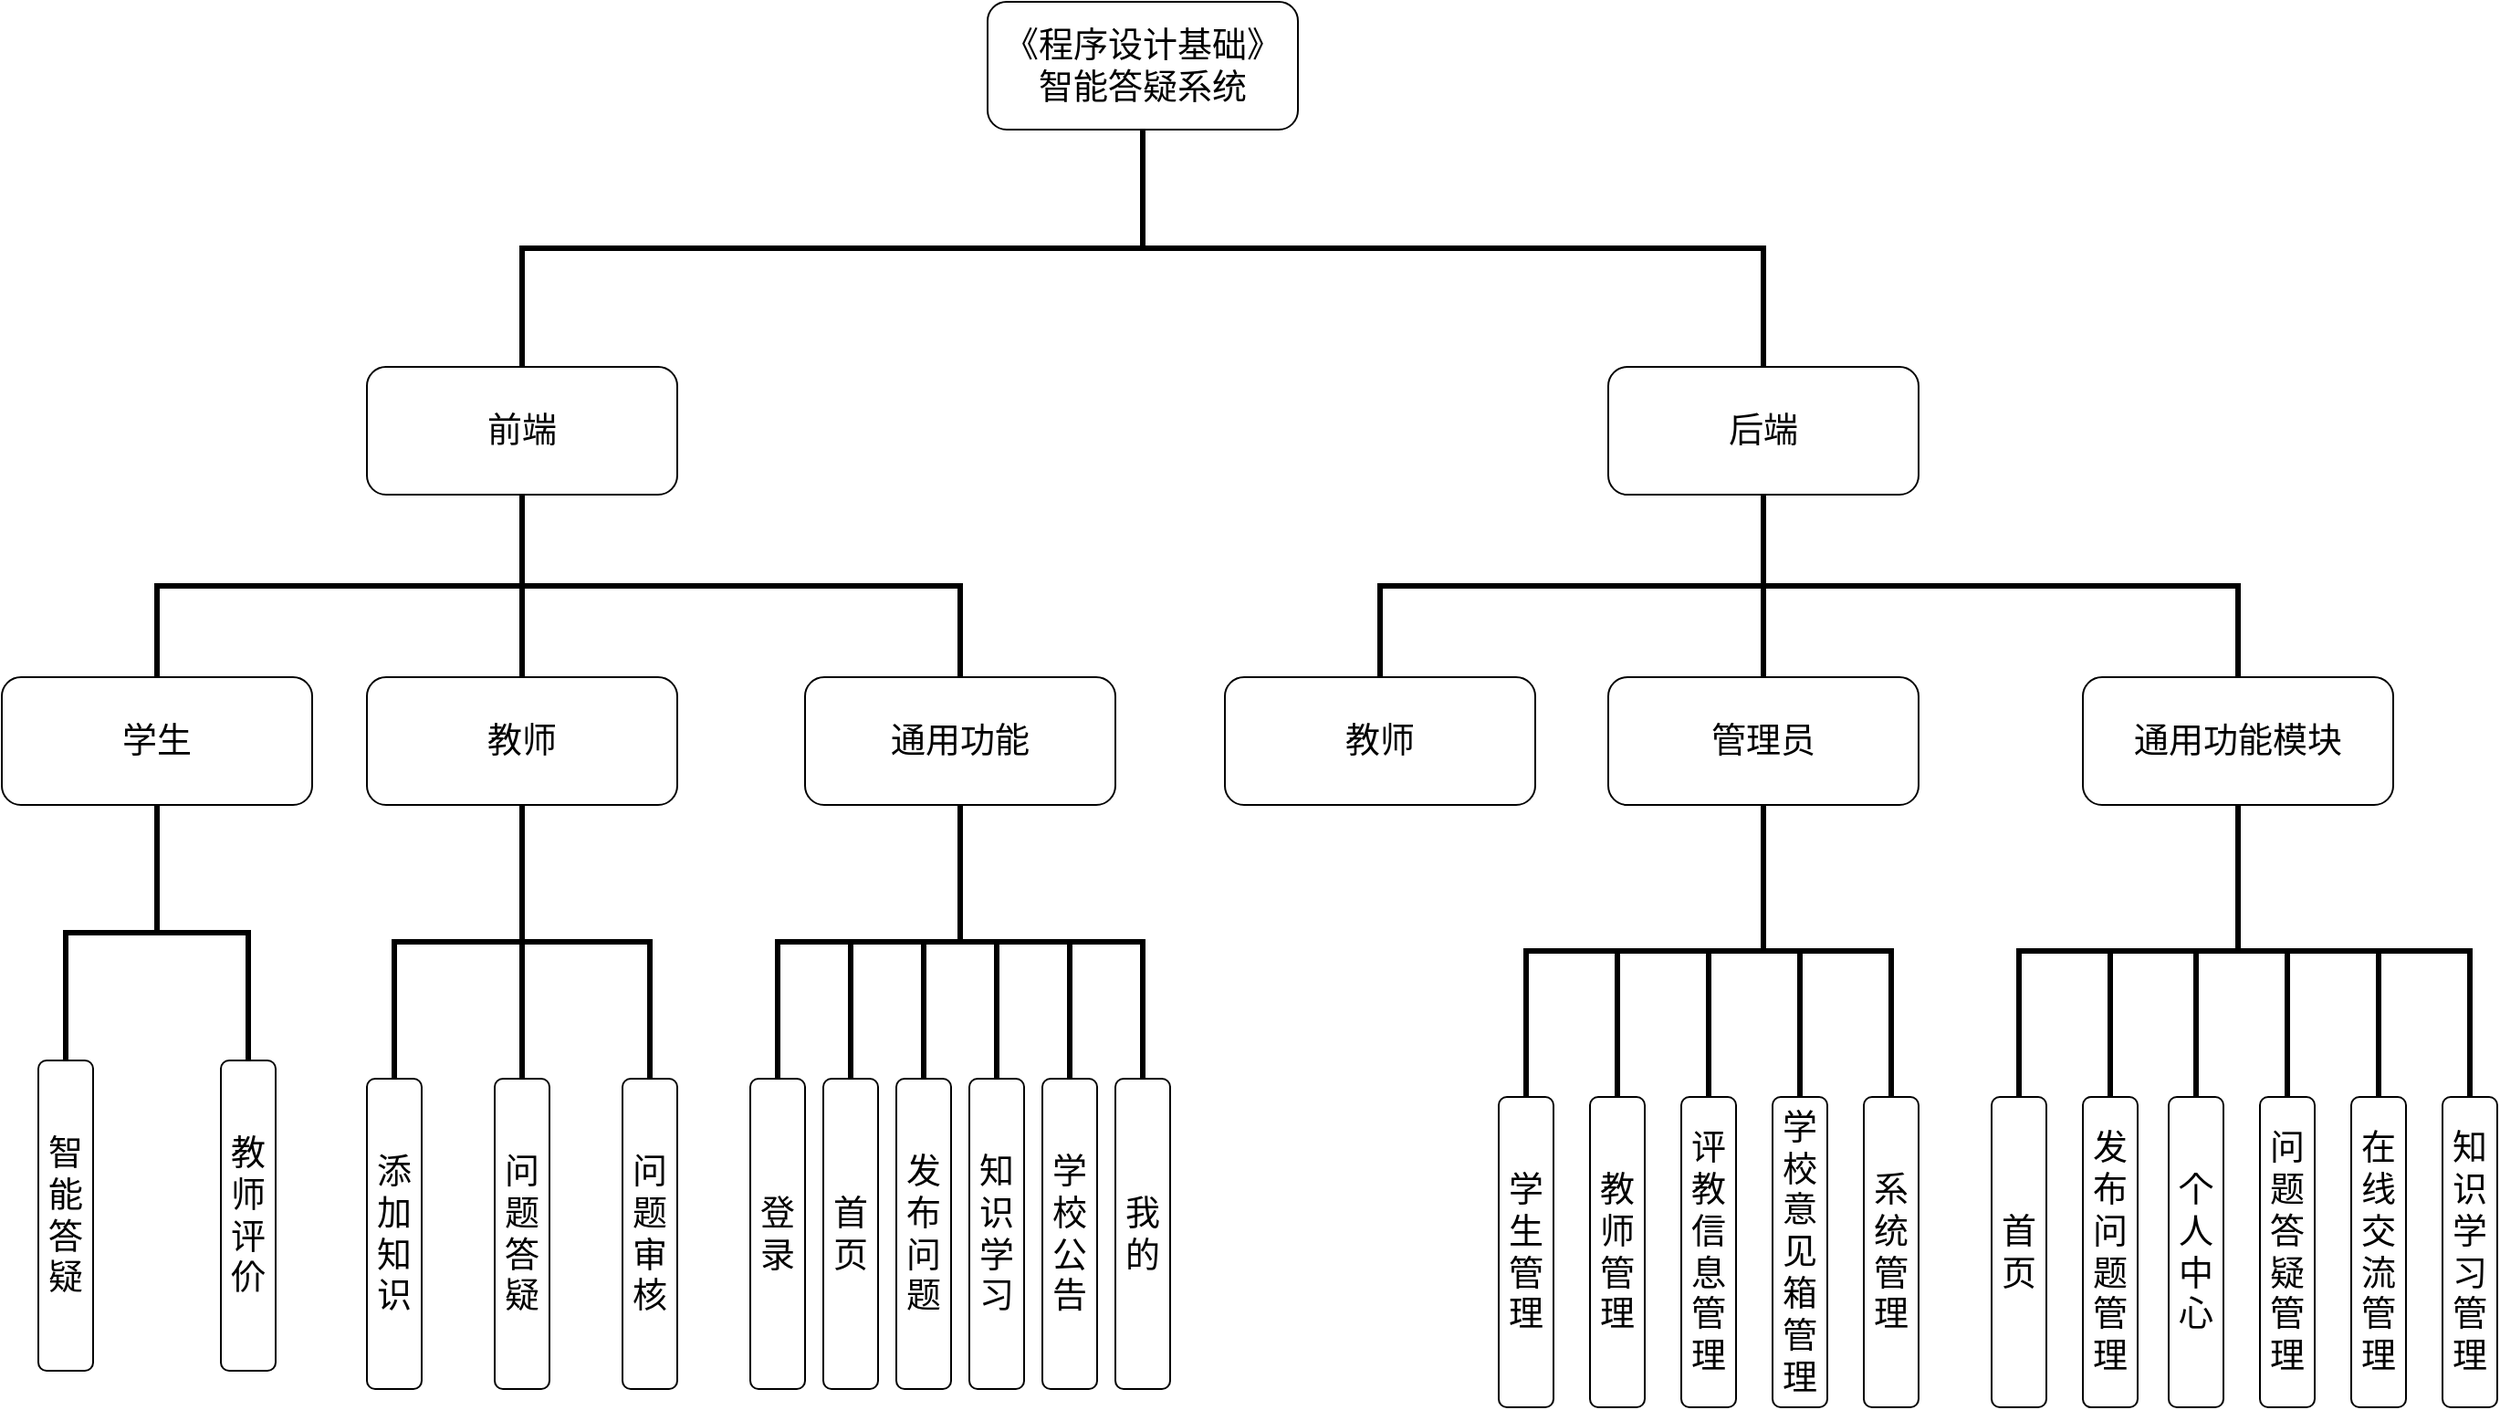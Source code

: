 <mxfile version="21.3.0" type="github">
  <diagram name="第 1 页" id="jqJrd9Sck8A6dQ75Ne0t">
    <mxGraphModel dx="2500" dy="2087" grid="1" gridSize="10" guides="1" tooltips="1" connect="1" arrows="1" fold="1" page="1" pageScale="1" pageWidth="827" pageHeight="1169" math="0" shadow="0">
      <root>
        <mxCell id="0" />
        <mxCell id="1" parent="0" />
        <mxCell id="ayN-ifdYic-fvMNJGLhU-4" style="edgeStyle=orthogonalEdgeStyle;rounded=0;orthogonalLoop=1;jettySize=auto;html=1;exitX=0.5;exitY=1;exitDx=0;exitDy=0;entryX=0.5;entryY=0;entryDx=0;entryDy=0;endArrow=none;endFill=0;strokeWidth=3;" parent="1" source="ayN-ifdYic-fvMNJGLhU-1" target="ayN-ifdYic-fvMNJGLhU-2" edge="1">
          <mxGeometry relative="1" as="geometry" />
        </mxCell>
        <mxCell id="ayN-ifdYic-fvMNJGLhU-5" style="edgeStyle=orthogonalEdgeStyle;shape=connector;rounded=0;orthogonalLoop=1;jettySize=auto;html=1;exitX=0.5;exitY=1;exitDx=0;exitDy=0;entryX=0.5;entryY=0;entryDx=0;entryDy=0;labelBackgroundColor=default;strokeWidth=3;fontFamily=Helvetica;fontSize=11;fontColor=default;endArrow=none;endFill=0;" parent="1" source="ayN-ifdYic-fvMNJGLhU-1" target="ayN-ifdYic-fvMNJGLhU-3" edge="1">
          <mxGeometry relative="1" as="geometry" />
        </mxCell>
        <mxCell id="ayN-ifdYic-fvMNJGLhU-1" value="《程序设计基础》智能答疑系统" style="rounded=1;whiteSpace=wrap;html=1;fontSize=19;" parent="1" vertex="1">
          <mxGeometry x="160" y="-220" width="170" height="70" as="geometry" />
        </mxCell>
        <mxCell id="ayN-ifdYic-fvMNJGLhU-12" style="edgeStyle=orthogonalEdgeStyle;shape=connector;rounded=0;orthogonalLoop=1;jettySize=auto;html=1;exitX=0.5;exitY=1;exitDx=0;exitDy=0;entryX=0.5;entryY=0;entryDx=0;entryDy=0;labelBackgroundColor=default;strokeWidth=3;fontFamily=Helvetica;fontSize=11;fontColor=default;endArrow=none;endFill=0;" parent="1" source="ayN-ifdYic-fvMNJGLhU-2" target="ayN-ifdYic-fvMNJGLhU-6" edge="1">
          <mxGeometry relative="1" as="geometry" />
        </mxCell>
        <mxCell id="ayN-ifdYic-fvMNJGLhU-13" style="edgeStyle=orthogonalEdgeStyle;shape=connector;rounded=0;orthogonalLoop=1;jettySize=auto;html=1;exitX=0.5;exitY=1;exitDx=0;exitDy=0;entryX=0.5;entryY=0;entryDx=0;entryDy=0;labelBackgroundColor=default;strokeWidth=3;fontFamily=Helvetica;fontSize=11;fontColor=default;endArrow=none;endFill=0;" parent="1" source="ayN-ifdYic-fvMNJGLhU-2" target="ayN-ifdYic-fvMNJGLhU-7" edge="1">
          <mxGeometry relative="1" as="geometry" />
        </mxCell>
        <mxCell id="ayN-ifdYic-fvMNJGLhU-14" style="edgeStyle=orthogonalEdgeStyle;shape=connector;rounded=0;orthogonalLoop=1;jettySize=auto;html=1;exitX=0.5;exitY=1;exitDx=0;exitDy=0;entryX=0.5;entryY=0;entryDx=0;entryDy=0;labelBackgroundColor=default;strokeWidth=3;fontFamily=Helvetica;fontSize=11;fontColor=default;endArrow=none;endFill=0;" parent="1" source="ayN-ifdYic-fvMNJGLhU-2" target="ayN-ifdYic-fvMNJGLhU-8" edge="1">
          <mxGeometry relative="1" as="geometry" />
        </mxCell>
        <mxCell id="ayN-ifdYic-fvMNJGLhU-2" value="前端" style="rounded=1;whiteSpace=wrap;html=1;fontSize=19;" parent="1" vertex="1">
          <mxGeometry x="-180" y="-20" width="170" height="70" as="geometry" />
        </mxCell>
        <mxCell id="ayN-ifdYic-fvMNJGLhU-15" style="edgeStyle=orthogonalEdgeStyle;shape=connector;rounded=0;orthogonalLoop=1;jettySize=auto;html=1;exitX=0.5;exitY=1;exitDx=0;exitDy=0;entryX=0.5;entryY=0;entryDx=0;entryDy=0;labelBackgroundColor=default;strokeWidth=3;fontFamily=Helvetica;fontSize=11;fontColor=default;endArrow=none;endFill=0;" parent="1" source="ayN-ifdYic-fvMNJGLhU-3" target="ayN-ifdYic-fvMNJGLhU-9" edge="1">
          <mxGeometry relative="1" as="geometry" />
        </mxCell>
        <mxCell id="ayN-ifdYic-fvMNJGLhU-16" style="edgeStyle=orthogonalEdgeStyle;shape=connector;rounded=0;orthogonalLoop=1;jettySize=auto;html=1;exitX=0.5;exitY=1;exitDx=0;exitDy=0;entryX=0.5;entryY=0;entryDx=0;entryDy=0;labelBackgroundColor=default;strokeWidth=3;fontFamily=Helvetica;fontSize=11;fontColor=default;endArrow=none;endFill=0;" parent="1" source="ayN-ifdYic-fvMNJGLhU-3" target="ayN-ifdYic-fvMNJGLhU-10" edge="1">
          <mxGeometry relative="1" as="geometry" />
        </mxCell>
        <mxCell id="ayN-ifdYic-fvMNJGLhU-17" style="edgeStyle=orthogonalEdgeStyle;shape=connector;rounded=0;orthogonalLoop=1;jettySize=auto;html=1;exitX=0.5;exitY=1;exitDx=0;exitDy=0;entryX=0.5;entryY=0;entryDx=0;entryDy=0;labelBackgroundColor=default;strokeWidth=3;fontFamily=Helvetica;fontSize=11;fontColor=default;endArrow=none;endFill=0;" parent="1" source="ayN-ifdYic-fvMNJGLhU-3" target="ayN-ifdYic-fvMNJGLhU-11" edge="1">
          <mxGeometry relative="1" as="geometry" />
        </mxCell>
        <mxCell id="ayN-ifdYic-fvMNJGLhU-3" value="后端" style="rounded=1;whiteSpace=wrap;html=1;fontSize=19;" parent="1" vertex="1">
          <mxGeometry x="500" y="-20" width="170" height="70" as="geometry" />
        </mxCell>
        <mxCell id="ayN-ifdYic-fvMNJGLhU-30" style="edgeStyle=orthogonalEdgeStyle;shape=connector;rounded=0;orthogonalLoop=1;jettySize=auto;html=1;exitX=0.5;exitY=1;exitDx=0;exitDy=0;entryX=0.5;entryY=1;entryDx=0;entryDy=0;labelBackgroundColor=default;strokeWidth=3;fontFamily=Helvetica;fontSize=11;fontColor=default;endArrow=none;endFill=0;" parent="1" source="ayN-ifdYic-fvMNJGLhU-6" target="ayN-ifdYic-fvMNJGLhU-28" edge="1">
          <mxGeometry relative="1" as="geometry" />
        </mxCell>
        <mxCell id="ayN-ifdYic-fvMNJGLhU-31" style="edgeStyle=orthogonalEdgeStyle;shape=connector;rounded=0;orthogonalLoop=1;jettySize=auto;html=1;exitX=0.5;exitY=1;exitDx=0;exitDy=0;entryX=0.5;entryY=1;entryDx=0;entryDy=0;labelBackgroundColor=default;strokeWidth=3;fontFamily=Helvetica;fontSize=11;fontColor=default;endArrow=none;endFill=0;" parent="1" source="ayN-ifdYic-fvMNJGLhU-6" target="ayN-ifdYic-fvMNJGLhU-29" edge="1">
          <mxGeometry relative="1" as="geometry" />
        </mxCell>
        <mxCell id="ayN-ifdYic-fvMNJGLhU-6" value="学生" style="rounded=1;whiteSpace=wrap;html=1;fontSize=19;" parent="1" vertex="1">
          <mxGeometry x="-380" y="150" width="170" height="70" as="geometry" />
        </mxCell>
        <mxCell id="ayN-ifdYic-fvMNJGLhU-32" style="edgeStyle=orthogonalEdgeStyle;shape=connector;rounded=0;orthogonalLoop=1;jettySize=auto;html=1;exitX=0.5;exitY=1;exitDx=0;exitDy=0;entryX=0.5;entryY=1;entryDx=0;entryDy=0;labelBackgroundColor=default;strokeWidth=3;fontFamily=Helvetica;fontSize=11;fontColor=default;endArrow=none;endFill=0;" parent="1" source="ayN-ifdYic-fvMNJGLhU-7" target="ayN-ifdYic-fvMNJGLhU-26" edge="1">
          <mxGeometry relative="1" as="geometry" />
        </mxCell>
        <mxCell id="ayN-ifdYic-fvMNJGLhU-7" value="教师" style="rounded=1;whiteSpace=wrap;html=1;fontSize=19;" parent="1" vertex="1">
          <mxGeometry x="-180" y="150" width="170" height="70" as="geometry" />
        </mxCell>
        <mxCell id="ayN-ifdYic-fvMNJGLhU-35" style="edgeStyle=orthogonalEdgeStyle;shape=connector;rounded=0;orthogonalLoop=1;jettySize=auto;html=1;exitX=0.5;exitY=1;exitDx=0;exitDy=0;entryX=0.5;entryY=1;entryDx=0;entryDy=0;labelBackgroundColor=default;strokeWidth=3;fontFamily=Helvetica;fontSize=11;fontColor=default;endArrow=none;endFill=0;" parent="1" source="ayN-ifdYic-fvMNJGLhU-8" target="ayN-ifdYic-fvMNJGLhU-18" edge="1">
          <mxGeometry relative="1" as="geometry" />
        </mxCell>
        <mxCell id="ayN-ifdYic-fvMNJGLhU-8" value="通用功能" style="rounded=1;whiteSpace=wrap;html=1;fontSize=19;" parent="1" vertex="1">
          <mxGeometry x="60" y="150" width="170" height="70" as="geometry" />
        </mxCell>
        <mxCell id="ayN-ifdYic-fvMNJGLhU-9" value="教师" style="rounded=1;whiteSpace=wrap;html=1;fontSize=19;" parent="1" vertex="1">
          <mxGeometry x="290" y="150" width="170" height="70" as="geometry" />
        </mxCell>
        <mxCell id="ayN-ifdYic-fvMNJGLhU-55" style="edgeStyle=orthogonalEdgeStyle;shape=connector;rounded=0;orthogonalLoop=1;jettySize=auto;html=1;exitX=0.5;exitY=1;exitDx=0;exitDy=0;entryX=0.5;entryY=1;entryDx=0;entryDy=0;labelBackgroundColor=default;strokeWidth=3;fontFamily=Helvetica;fontSize=11;fontColor=default;endArrow=none;endFill=0;" parent="1" source="ayN-ifdYic-fvMNJGLhU-10" target="ayN-ifdYic-fvMNJGLhU-50" edge="1">
          <mxGeometry relative="1" as="geometry" />
        </mxCell>
        <mxCell id="ayN-ifdYic-fvMNJGLhU-57" style="edgeStyle=orthogonalEdgeStyle;shape=connector;rounded=0;orthogonalLoop=1;jettySize=auto;html=1;exitX=0.5;exitY=1;exitDx=0;exitDy=0;entryX=0.5;entryY=1;entryDx=0;entryDy=0;labelBackgroundColor=default;strokeWidth=3;fontFamily=Helvetica;fontSize=11;fontColor=default;endArrow=none;endFill=0;" parent="1" source="ayN-ifdYic-fvMNJGLhU-10" target="ayN-ifdYic-fvMNJGLhU-49" edge="1">
          <mxGeometry relative="1" as="geometry" />
        </mxCell>
        <mxCell id="ayN-ifdYic-fvMNJGLhU-59" style="edgeStyle=orthogonalEdgeStyle;shape=connector;rounded=0;orthogonalLoop=1;jettySize=auto;html=1;exitX=0.5;exitY=1;exitDx=0;exitDy=0;entryX=0.5;entryY=1;entryDx=0;entryDy=0;labelBackgroundColor=default;strokeWidth=3;fontFamily=Helvetica;fontSize=11;fontColor=default;endArrow=none;endFill=0;" parent="1" source="ayN-ifdYic-fvMNJGLhU-10" target="ayN-ifdYic-fvMNJGLhU-46" edge="1">
          <mxGeometry relative="1" as="geometry" />
        </mxCell>
        <mxCell id="ayN-ifdYic-fvMNJGLhU-61" style="edgeStyle=orthogonalEdgeStyle;shape=connector;rounded=0;orthogonalLoop=1;jettySize=auto;html=1;exitX=0.5;exitY=1;exitDx=0;exitDy=0;entryX=0.5;entryY=1;entryDx=0;entryDy=0;labelBackgroundColor=default;strokeWidth=3;fontFamily=Helvetica;fontSize=11;fontColor=default;endArrow=none;endFill=0;" parent="1" source="ayN-ifdYic-fvMNJGLhU-10" target="ayN-ifdYic-fvMNJGLhU-44" edge="1">
          <mxGeometry relative="1" as="geometry" />
        </mxCell>
        <mxCell id="ayN-ifdYic-fvMNJGLhU-63" style="edgeStyle=orthogonalEdgeStyle;shape=connector;rounded=0;orthogonalLoop=1;jettySize=auto;html=1;exitX=0.5;exitY=1;exitDx=0;exitDy=0;entryX=0.5;entryY=1;entryDx=0;entryDy=0;labelBackgroundColor=default;strokeWidth=3;fontFamily=Helvetica;fontSize=11;fontColor=default;endArrow=none;endFill=0;" parent="1" source="ayN-ifdYic-fvMNJGLhU-10" target="ayN-ifdYic-fvMNJGLhU-43" edge="1">
          <mxGeometry relative="1" as="geometry" />
        </mxCell>
        <mxCell id="ayN-ifdYic-fvMNJGLhU-10" value="管理员" style="rounded=1;whiteSpace=wrap;html=1;fontSize=19;" parent="1" vertex="1">
          <mxGeometry x="500" y="150" width="170" height="70" as="geometry" />
        </mxCell>
        <mxCell id="ayN-ifdYic-fvMNJGLhU-56" style="edgeStyle=orthogonalEdgeStyle;shape=connector;rounded=0;orthogonalLoop=1;jettySize=auto;html=1;exitX=0.5;exitY=1;exitDx=0;exitDy=0;entryX=0.5;entryY=1;entryDx=0;entryDy=0;labelBackgroundColor=default;strokeWidth=3;fontFamily=Helvetica;fontSize=11;fontColor=default;endArrow=none;endFill=0;" parent="1" source="ayN-ifdYic-fvMNJGLhU-11" target="ayN-ifdYic-fvMNJGLhU-52" edge="1">
          <mxGeometry relative="1" as="geometry" />
        </mxCell>
        <mxCell id="ayN-ifdYic-fvMNJGLhU-58" style="edgeStyle=orthogonalEdgeStyle;shape=connector;rounded=0;orthogonalLoop=1;jettySize=auto;html=1;exitX=0.5;exitY=1;exitDx=0;exitDy=0;entryX=0.5;entryY=1;entryDx=0;entryDy=0;labelBackgroundColor=default;strokeWidth=3;fontFamily=Helvetica;fontSize=11;fontColor=default;endArrow=none;endFill=0;" parent="1" source="ayN-ifdYic-fvMNJGLhU-11" target="ayN-ifdYic-fvMNJGLhU-48" edge="1">
          <mxGeometry relative="1" as="geometry" />
        </mxCell>
        <mxCell id="ayN-ifdYic-fvMNJGLhU-60" style="edgeStyle=orthogonalEdgeStyle;shape=connector;rounded=0;orthogonalLoop=1;jettySize=auto;html=1;exitX=0.5;exitY=1;exitDx=0;exitDy=0;entryX=0.5;entryY=1;entryDx=0;entryDy=0;labelBackgroundColor=default;strokeWidth=3;fontFamily=Helvetica;fontSize=11;fontColor=default;endArrow=none;endFill=0;" parent="1" source="ayN-ifdYic-fvMNJGLhU-11" target="ayN-ifdYic-fvMNJGLhU-51" edge="1">
          <mxGeometry relative="1" as="geometry" />
        </mxCell>
        <mxCell id="ayN-ifdYic-fvMNJGLhU-62" style="edgeStyle=orthogonalEdgeStyle;shape=connector;rounded=0;orthogonalLoop=1;jettySize=auto;html=1;exitX=0.5;exitY=1;exitDx=0;exitDy=0;entryX=0.5;entryY=1;entryDx=0;entryDy=0;labelBackgroundColor=default;strokeWidth=3;fontFamily=Helvetica;fontSize=11;fontColor=default;endArrow=none;endFill=0;" parent="1" source="ayN-ifdYic-fvMNJGLhU-11" target="ayN-ifdYic-fvMNJGLhU-47" edge="1">
          <mxGeometry relative="1" as="geometry" />
        </mxCell>
        <mxCell id="ayN-ifdYic-fvMNJGLhU-64" style="edgeStyle=orthogonalEdgeStyle;shape=connector;rounded=0;orthogonalLoop=1;jettySize=auto;html=1;exitX=0.5;exitY=1;exitDx=0;exitDy=0;entryX=0.5;entryY=1;entryDx=0;entryDy=0;labelBackgroundColor=default;strokeWidth=3;fontFamily=Helvetica;fontSize=11;fontColor=default;endArrow=none;endFill=0;" parent="1" source="ayN-ifdYic-fvMNJGLhU-11" target="ayN-ifdYic-fvMNJGLhU-45" edge="1">
          <mxGeometry relative="1" as="geometry" />
        </mxCell>
        <mxCell id="ayN-ifdYic-fvMNJGLhU-65" style="edgeStyle=orthogonalEdgeStyle;shape=connector;rounded=0;orthogonalLoop=1;jettySize=auto;html=1;exitX=0.5;exitY=1;exitDx=0;exitDy=0;entryX=0.5;entryY=1;entryDx=0;entryDy=0;labelBackgroundColor=default;strokeWidth=3;fontFamily=Helvetica;fontSize=11;fontColor=default;endArrow=none;endFill=0;" parent="1" source="ayN-ifdYic-fvMNJGLhU-11" target="ayN-ifdYic-fvMNJGLhU-42" edge="1">
          <mxGeometry relative="1" as="geometry" />
        </mxCell>
        <mxCell id="ayN-ifdYic-fvMNJGLhU-11" value="通用功能模块" style="rounded=1;whiteSpace=wrap;html=1;fontSize=19;" parent="1" vertex="1">
          <mxGeometry x="760" y="150" width="170" height="70" as="geometry" />
        </mxCell>
        <mxCell id="ayN-ifdYic-fvMNJGLhU-18" value="登录" style="rounded=1;fontSize=19;fontFamily=Times New Roman;flipV=0;flipH=0;direction=west;whiteSpace=wrap;html=1;horizontal=1;" parent="1" vertex="1">
          <mxGeometry x="30" y="370" width="30" height="170" as="geometry" />
        </mxCell>
        <mxCell id="ayN-ifdYic-fvMNJGLhU-40" style="edgeStyle=orthogonalEdgeStyle;shape=connector;rounded=0;orthogonalLoop=1;jettySize=auto;html=1;exitX=0.5;exitY=1;exitDx=0;exitDy=0;entryX=0.5;entryY=1;entryDx=0;entryDy=0;labelBackgroundColor=default;strokeWidth=3;fontFamily=Helvetica;fontSize=11;fontColor=default;endArrow=none;endFill=0;" parent="1" source="ayN-ifdYic-fvMNJGLhU-19" target="ayN-ifdYic-fvMNJGLhU-8" edge="1">
          <mxGeometry relative="1" as="geometry" />
        </mxCell>
        <mxCell id="ayN-ifdYic-fvMNJGLhU-19" value="知识学习" style="rounded=1;fontSize=19;fontFamily=Times New Roman;flipV=0;flipH=0;direction=west;whiteSpace=wrap;html=1;horizontal=1;" parent="1" vertex="1">
          <mxGeometry x="150" y="370" width="30" height="170" as="geometry" />
        </mxCell>
        <mxCell id="ayN-ifdYic-fvMNJGLhU-37" style="edgeStyle=orthogonalEdgeStyle;shape=connector;rounded=0;orthogonalLoop=1;jettySize=auto;html=1;exitX=0.5;exitY=1;exitDx=0;exitDy=0;entryX=0.5;entryY=1;entryDx=0;entryDy=0;labelBackgroundColor=default;strokeWidth=3;fontFamily=Helvetica;fontSize=11;fontColor=default;endArrow=none;endFill=0;" parent="1" source="ayN-ifdYic-fvMNJGLhU-20" target="ayN-ifdYic-fvMNJGLhU-8" edge="1">
          <mxGeometry relative="1" as="geometry" />
        </mxCell>
        <mxCell id="ayN-ifdYic-fvMNJGLhU-20" value="首页" style="rounded=1;fontSize=19;fontFamily=Times New Roman;flipV=0;flipH=0;direction=west;whiteSpace=wrap;html=1;horizontal=1;" parent="1" vertex="1">
          <mxGeometry x="70" y="370" width="30" height="170" as="geometry" />
        </mxCell>
        <mxCell id="ayN-ifdYic-fvMNJGLhU-38" style="edgeStyle=orthogonalEdgeStyle;shape=connector;rounded=0;orthogonalLoop=1;jettySize=auto;html=1;exitX=0.5;exitY=1;exitDx=0;exitDy=0;entryX=0.5;entryY=1;entryDx=0;entryDy=0;labelBackgroundColor=default;strokeWidth=3;fontFamily=Helvetica;fontSize=11;fontColor=default;endArrow=none;endFill=0;" parent="1" source="ayN-ifdYic-fvMNJGLhU-22" target="ayN-ifdYic-fvMNJGLhU-8" edge="1">
          <mxGeometry relative="1" as="geometry" />
        </mxCell>
        <mxCell id="ayN-ifdYic-fvMNJGLhU-22" value="发布问题" style="rounded=1;fontSize=19;fontFamily=Times New Roman;flipV=0;flipH=0;direction=west;whiteSpace=wrap;html=1;horizontal=1;" parent="1" vertex="1">
          <mxGeometry x="110" y="370" width="30" height="170" as="geometry" />
        </mxCell>
        <mxCell id="ayN-ifdYic-fvMNJGLhU-41" style="edgeStyle=orthogonalEdgeStyle;shape=connector;rounded=0;orthogonalLoop=1;jettySize=auto;html=1;exitX=0.5;exitY=1;exitDx=0;exitDy=0;entryX=0.5;entryY=1;entryDx=0;entryDy=0;labelBackgroundColor=default;strokeWidth=3;fontFamily=Helvetica;fontSize=11;fontColor=default;endArrow=none;endFill=0;" parent="1" source="ayN-ifdYic-fvMNJGLhU-23" target="ayN-ifdYic-fvMNJGLhU-8" edge="1">
          <mxGeometry relative="1" as="geometry" />
        </mxCell>
        <mxCell id="ayN-ifdYic-fvMNJGLhU-23" value="学校公告" style="rounded=1;fontSize=19;fontFamily=Times New Roman;flipV=0;flipH=0;direction=west;whiteSpace=wrap;html=1;horizontal=1;" parent="1" vertex="1">
          <mxGeometry x="190" y="370" width="30" height="170" as="geometry" />
        </mxCell>
        <mxCell id="ayN-ifdYic-fvMNJGLhU-39" style="edgeStyle=orthogonalEdgeStyle;shape=connector;rounded=0;orthogonalLoop=1;jettySize=auto;html=1;exitX=0.5;exitY=1;exitDx=0;exitDy=0;entryX=0.5;entryY=1;entryDx=0;entryDy=0;labelBackgroundColor=default;strokeWidth=3;fontFamily=Helvetica;fontSize=11;fontColor=default;endArrow=none;endFill=0;" parent="1" source="ayN-ifdYic-fvMNJGLhU-24" target="ayN-ifdYic-fvMNJGLhU-8" edge="1">
          <mxGeometry relative="1" as="geometry" />
        </mxCell>
        <mxCell id="ayN-ifdYic-fvMNJGLhU-24" value="我的" style="rounded=1;fontSize=19;fontFamily=Times New Roman;flipV=0;flipH=0;direction=west;whiteSpace=wrap;html=1;horizontal=1;" parent="1" vertex="1">
          <mxGeometry x="230" y="370" width="30" height="170" as="geometry" />
        </mxCell>
        <mxCell id="ayN-ifdYic-fvMNJGLhU-33" style="edgeStyle=orthogonalEdgeStyle;shape=connector;rounded=0;orthogonalLoop=1;jettySize=auto;html=1;exitX=0.5;exitY=1;exitDx=0;exitDy=0;labelBackgroundColor=default;strokeWidth=3;fontFamily=Helvetica;fontSize=11;fontColor=default;endArrow=none;endFill=0;entryX=0.5;entryY=1;entryDx=0;entryDy=0;" parent="1" source="ayN-ifdYic-fvMNJGLhU-25" edge="1" target="ayN-ifdYic-fvMNJGLhU-7">
          <mxGeometry relative="1" as="geometry">
            <mxPoint x="-95" y="320" as="targetPoint" />
          </mxGeometry>
        </mxCell>
        <mxCell id="ayN-ifdYic-fvMNJGLhU-25" value="问题答疑" style="rounded=1;fontSize=19;fontFamily=Times New Roman;flipV=0;flipH=0;direction=west;whiteSpace=wrap;html=1;horizontal=1;" parent="1" vertex="1">
          <mxGeometry x="-110" y="370" width="30" height="170" as="geometry" />
        </mxCell>
        <mxCell id="ayN-ifdYic-fvMNJGLhU-26" value="添加知识" style="rounded=1;fontSize=19;fontFamily=Times New Roman;flipV=0;flipH=0;direction=west;whiteSpace=wrap;html=1;horizontal=1;" parent="1" vertex="1">
          <mxGeometry x="-180" y="370" width="30" height="170" as="geometry" />
        </mxCell>
        <mxCell id="ayN-ifdYic-fvMNJGLhU-34" style="edgeStyle=orthogonalEdgeStyle;shape=connector;rounded=0;orthogonalLoop=1;jettySize=auto;html=1;exitX=0.5;exitY=1;exitDx=0;exitDy=0;entryX=0.5;entryY=1;entryDx=0;entryDy=0;labelBackgroundColor=default;strokeWidth=3;fontFamily=Helvetica;fontSize=11;fontColor=default;endArrow=none;endFill=0;" parent="1" source="ayN-ifdYic-fvMNJGLhU-27" target="ayN-ifdYic-fvMNJGLhU-7" edge="1">
          <mxGeometry relative="1" as="geometry" />
        </mxCell>
        <mxCell id="ayN-ifdYic-fvMNJGLhU-27" value="问题审核" style="rounded=1;fontSize=19;fontFamily=Times New Roman;flipV=0;flipH=0;direction=west;whiteSpace=wrap;html=1;horizontal=1;" parent="1" vertex="1">
          <mxGeometry x="-40" y="370" width="30" height="170" as="geometry" />
        </mxCell>
        <mxCell id="ayN-ifdYic-fvMNJGLhU-28" value="智能答疑" style="rounded=1;fontSize=19;fontFamily=Times New Roman;flipV=0;flipH=0;direction=west;whiteSpace=wrap;html=1;horizontal=1;" parent="1" vertex="1">
          <mxGeometry x="-360" y="360" width="30" height="170" as="geometry" />
        </mxCell>
        <mxCell id="ayN-ifdYic-fvMNJGLhU-29" value="教师评价" style="rounded=1;fontSize=19;fontFamily=Times New Roman;flipV=0;flipH=0;direction=west;whiteSpace=wrap;html=1;horizontal=1;" parent="1" vertex="1">
          <mxGeometry x="-260" y="360" width="30" height="170" as="geometry" />
        </mxCell>
        <mxCell id="ayN-ifdYic-fvMNJGLhU-42" value="知识学习管理" style="rounded=1;fontSize=19;fontFamily=Times New Roman;flipV=0;flipH=0;direction=west;whiteSpace=wrap;html=1;horizontal=1;" parent="1" vertex="1">
          <mxGeometry x="957" y="380" width="30" height="170" as="geometry" />
        </mxCell>
        <mxCell id="ayN-ifdYic-fvMNJGLhU-43" value="系统管理" style="rounded=1;fontSize=19;fontFamily=Times New Roman;flipV=0;flipH=0;direction=west;whiteSpace=wrap;html=1;horizontal=1;" parent="1" vertex="1">
          <mxGeometry x="640" y="380" width="30" height="170" as="geometry" />
        </mxCell>
        <mxCell id="ayN-ifdYic-fvMNJGLhU-44" value="学校意见箱管理" style="rounded=1;fontSize=19;fontFamily=Times New Roman;flipV=0;flipH=0;direction=west;whiteSpace=wrap;html=1;horizontal=1;" parent="1" vertex="1">
          <mxGeometry x="590" y="380" width="30" height="170" as="geometry" />
        </mxCell>
        <mxCell id="ayN-ifdYic-fvMNJGLhU-45" value="在线交流管理" style="rounded=1;fontSize=19;fontFamily=Times New Roman;flipV=0;flipH=0;direction=west;whiteSpace=wrap;html=1;horizontal=1;" parent="1" vertex="1">
          <mxGeometry x="907" y="380" width="30" height="170" as="geometry" />
        </mxCell>
        <mxCell id="ayN-ifdYic-fvMNJGLhU-46" value="评教信息管理" style="rounded=1;fontSize=19;fontFamily=Times New Roman;flipV=0;flipH=0;direction=west;whiteSpace=wrap;html=1;horizontal=1;" parent="1" vertex="1">
          <mxGeometry x="540" y="380" width="30" height="170" as="geometry" />
        </mxCell>
        <mxCell id="ayN-ifdYic-fvMNJGLhU-47" value="问题答疑管理" style="rounded=1;fontSize=19;fontFamily=Times New Roman;flipV=0;flipH=0;direction=west;whiteSpace=wrap;html=1;horizontal=1;" parent="1" vertex="1">
          <mxGeometry x="857" y="380" width="30" height="170" as="geometry" />
        </mxCell>
        <mxCell id="ayN-ifdYic-fvMNJGLhU-48" value="发布问题管理" style="rounded=1;fontSize=19;fontFamily=Times New Roman;flipV=0;flipH=0;direction=west;whiteSpace=wrap;html=1;horizontal=1;" parent="1" vertex="1">
          <mxGeometry x="760" y="380" width="30" height="170" as="geometry" />
        </mxCell>
        <mxCell id="ayN-ifdYic-fvMNJGLhU-49" value="教师管理" style="rounded=1;fontSize=19;fontFamily=Times New Roman;flipV=0;flipH=0;direction=west;whiteSpace=wrap;html=1;horizontal=1;" parent="1" vertex="1">
          <mxGeometry x="490" y="380" width="30" height="170" as="geometry" />
        </mxCell>
        <mxCell id="ayN-ifdYic-fvMNJGLhU-50" value="学生管理" style="rounded=1;fontSize=19;fontFamily=Times New Roman;flipV=0;flipH=0;direction=west;whiteSpace=wrap;html=1;horizontal=1;" parent="1" vertex="1">
          <mxGeometry x="440" y="380" width="30" height="170" as="geometry" />
        </mxCell>
        <mxCell id="ayN-ifdYic-fvMNJGLhU-51" value="个人中心" style="rounded=1;fontSize=19;fontFamily=Times New Roman;flipV=0;flipH=0;direction=west;whiteSpace=wrap;html=1;horizontal=1;" parent="1" vertex="1">
          <mxGeometry x="807" y="380" width="30" height="170" as="geometry" />
        </mxCell>
        <mxCell id="ayN-ifdYic-fvMNJGLhU-52" value="首页" style="rounded=1;fontSize=19;fontFamily=Times New Roman;flipV=0;flipH=0;direction=west;whiteSpace=wrap;html=1;horizontal=1;" parent="1" vertex="1">
          <mxGeometry x="710" y="380" width="30" height="170" as="geometry" />
        </mxCell>
      </root>
    </mxGraphModel>
  </diagram>
</mxfile>

